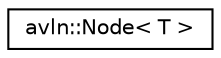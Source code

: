 digraph "Graphical Class Hierarchy"
{
  edge [fontname="Helvetica",fontsize="10",labelfontname="Helvetica",labelfontsize="10"];
  node [fontname="Helvetica",fontsize="10",shape=record];
  rankdir="LR";
  Node1 [label="avln::Node\< T \>",height=0.2,width=0.4,color="black", fillcolor="white", style="filled",URL="$classavln_1_1_node.html"];
}

